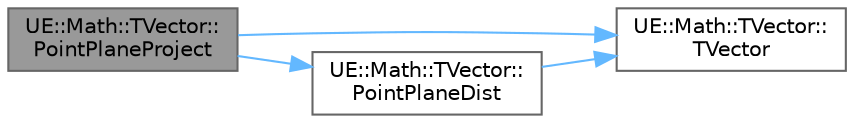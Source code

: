 digraph "UE::Math::TVector::PointPlaneProject"
{
 // INTERACTIVE_SVG=YES
 // LATEX_PDF_SIZE
  bgcolor="transparent";
  edge [fontname=Helvetica,fontsize=10,labelfontname=Helvetica,labelfontsize=10];
  node [fontname=Helvetica,fontsize=10,shape=box,height=0.2,width=0.4];
  rankdir="LR";
  Node1 [id="Node000001",label="UE::Math::TVector::\lPointPlaneProject",height=0.2,width=0.4,color="gray40", fillcolor="grey60", style="filled", fontcolor="black",tooltip="Calculate the projection of a point on the plane defined by PlaneBase and PlaneNormal."];
  Node1 -> Node2 [id="edge1_Node000001_Node000002",color="steelblue1",style="solid",tooltip=" "];
  Node2 [id="Node000002",label="UE::Math::TVector::\lTVector",height=0.2,width=0.4,color="grey40", fillcolor="white", style="filled",URL="$de/d77/structUE_1_1Math_1_1TVector.html#a50071892cd411543cbbb3d9d35a6f277",tooltip="Default constructor (no initialization)."];
  Node1 -> Node3 [id="edge2_Node000001_Node000003",color="steelblue1",style="solid",tooltip=" "];
  Node3 [id="Node000003",label="UE::Math::TVector::\lPointPlaneDist",height=0.2,width=0.4,color="grey40", fillcolor="white", style="filled",URL="$de/d77/structUE_1_1Math_1_1TVector.html#ac66c088fcc14124887d0f90d94f91de6",tooltip="Calculate the signed distance (in the direction of the normal) between a point and a plane."];
  Node3 -> Node2 [id="edge3_Node000003_Node000002",color="steelblue1",style="solid",tooltip=" "];
}
